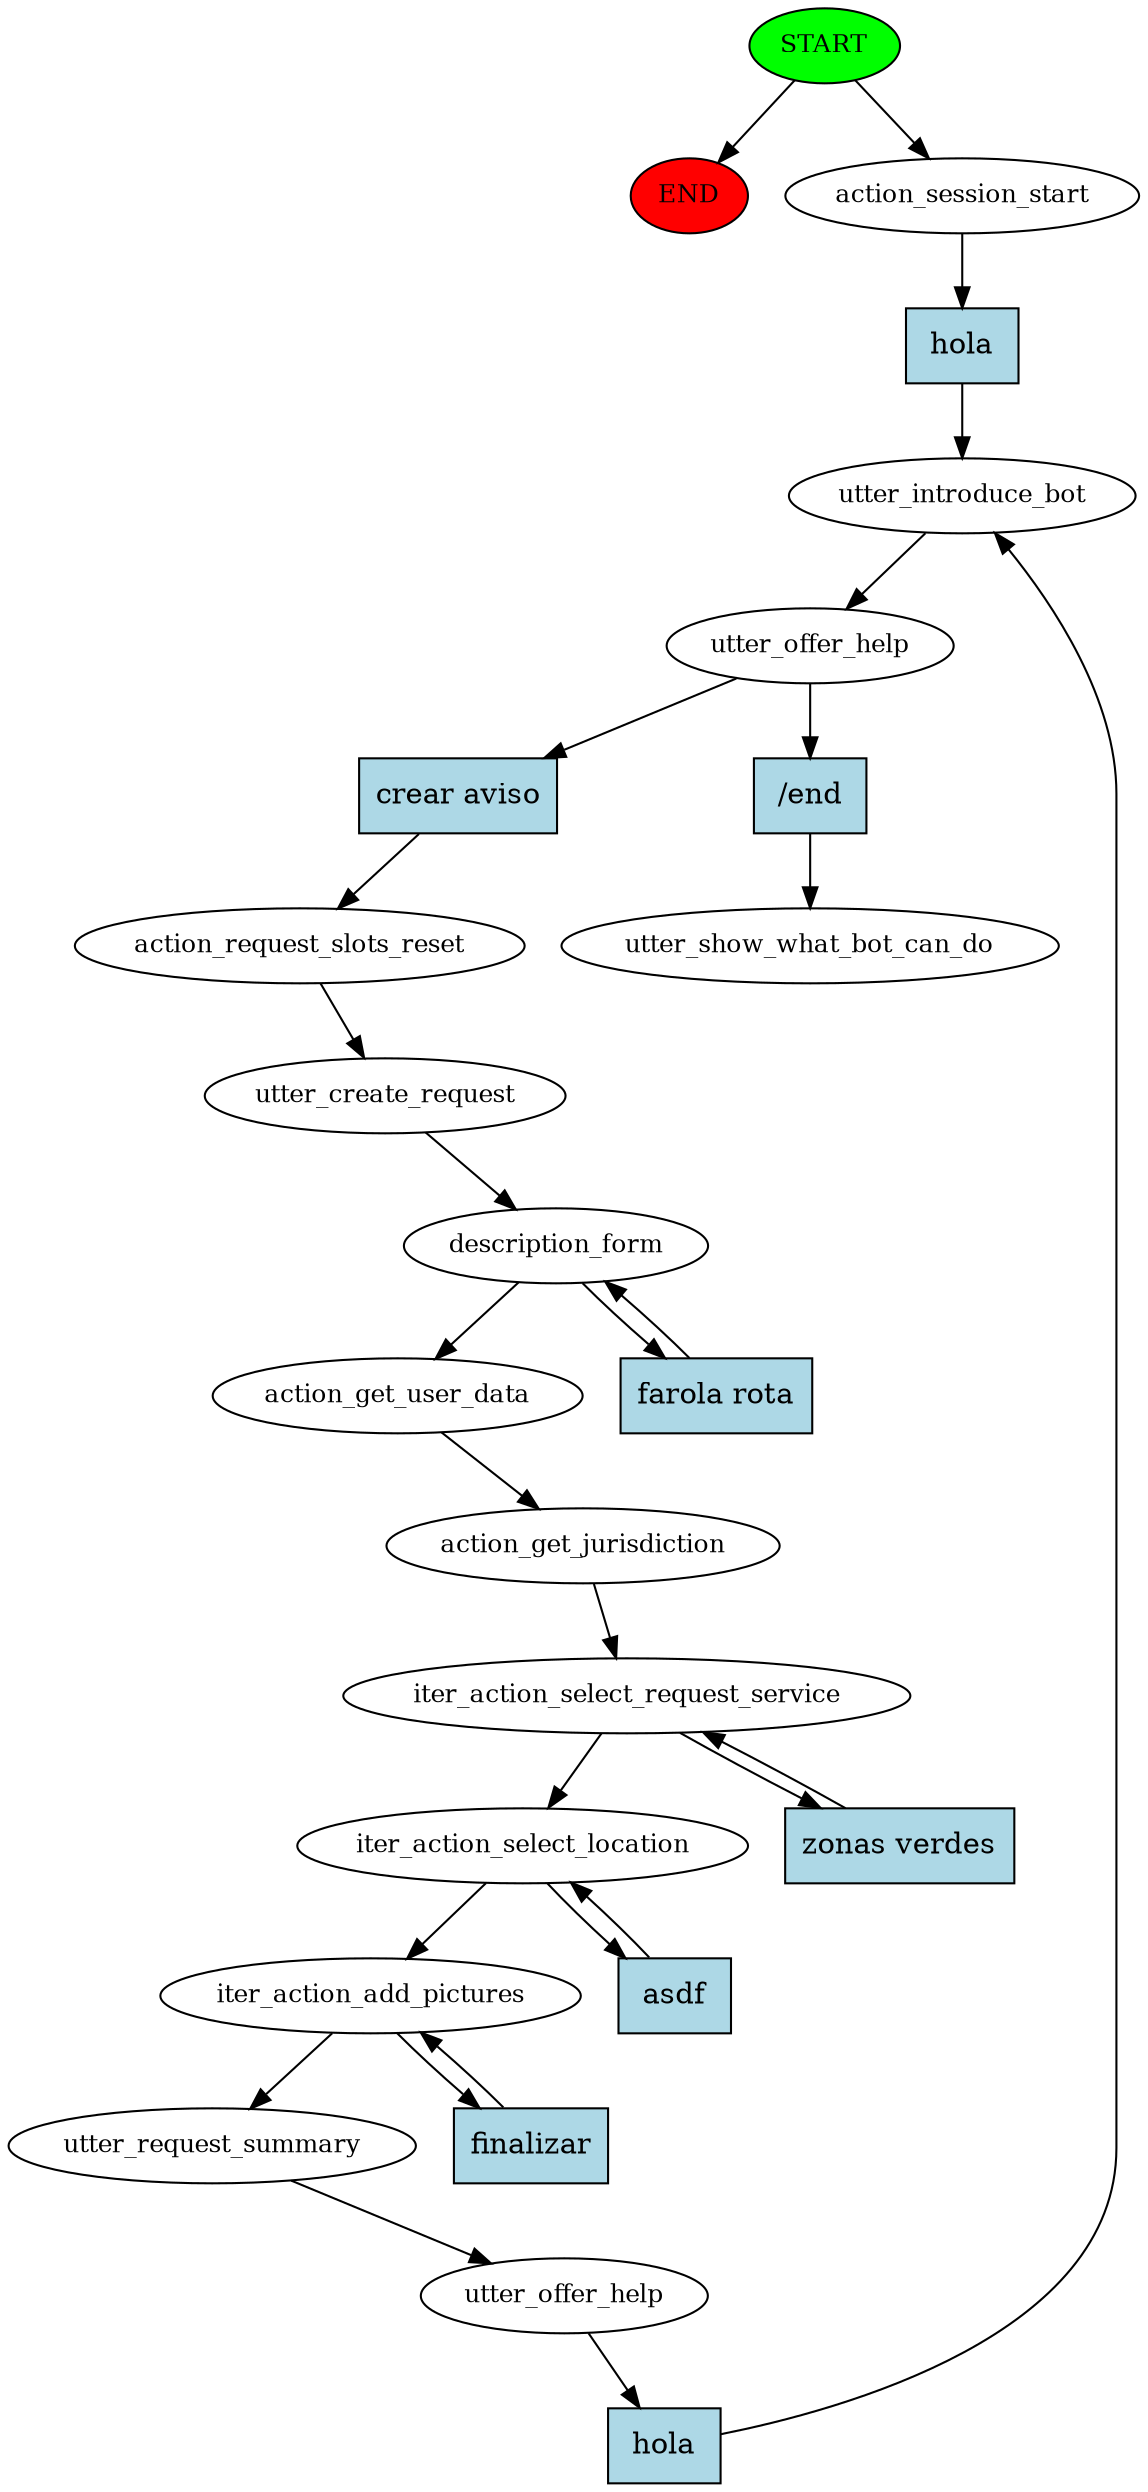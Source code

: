 digraph  {
0 [class="start active", fillcolor=green, fontsize=12, label=START, style=filled];
"-1" [class=end, fillcolor=red, fontsize=12, label=END, style=filled];
1 [class=active, fontsize=12, label=action_session_start];
2 [class=active, fontsize=12, label=utter_introduce_bot];
3 [class=active, fontsize=12, label=utter_offer_help];
4 [class=active, fontsize=12, label=action_request_slots_reset];
5 [class=active, fontsize=12, label=utter_create_request];
6 [class=active, fontsize=12, label=description_form];
8 [class=active, fontsize=12, label=action_get_user_data];
9 [class=active, fontsize=12, label=action_get_jurisdiction];
10 [class=active, fontsize=12, label=iter_action_select_request_service];
12 [class=active, fontsize=12, label=iter_action_select_location];
14 [class=active, fontsize=12, label=iter_action_add_pictures];
19 [class=active, fontsize=12, label=utter_request_summary];
20 [class=active, fontsize=12, label=utter_offer_help];
23 [class="dashed active", fontsize=12, label=utter_show_what_bot_can_do];
24 [class="intent active", fillcolor=lightblue, label=hola, shape=rect, style=filled];
25 [class="intent active", fillcolor=lightblue, label="crear aviso", shape=rect, style=filled];
26 [class="intent active", fillcolor=lightblue, label="/end", shape=rect, style=filled];
27 [class="intent active", fillcolor=lightblue, label="farola rota", shape=rect, style=filled];
28 [class="intent active", fillcolor=lightblue, label="zonas verdes", shape=rect, style=filled];
29 [class="intent active", fillcolor=lightblue, label=asdf, shape=rect, style=filled];
30 [class="intent active", fillcolor=lightblue, label=finalizar, shape=rect, style=filled];
31 [class="intent active", fillcolor=lightblue, label=hola, shape=rect, style=filled];
0 -> "-1"  [class="", key=NONE, label=""];
0 -> 1  [class=active, key=NONE, label=""];
1 -> 24  [class=active, key=0];
2 -> 3  [class=active, key=NONE, label=""];
3 -> 25  [class=active, key=0];
3 -> 26  [class=active, key=0];
4 -> 5  [class=active, key=NONE, label=""];
5 -> 6  [class=active, key=NONE, label=""];
6 -> 8  [class=active, key=NONE, label=""];
6 -> 27  [class=active, key=0];
8 -> 9  [class=active, key=NONE, label=""];
9 -> 10  [class=active, key=NONE, label=""];
10 -> 12  [class=active, key=NONE, label=""];
10 -> 28  [class=active, key=0];
12 -> 14  [class=active, key=NONE, label=""];
12 -> 29  [class=active, key=0];
14 -> 19  [class=active, key=NONE, label=""];
14 -> 30  [class=active, key=0];
19 -> 20  [class=active, key=NONE, label=""];
20 -> 31  [class=active, key=0];
24 -> 2  [class=active, key=0];
25 -> 4  [class=active, key=0];
26 -> 23  [class=active, key=0];
27 -> 6  [class=active, key=0];
28 -> 10  [class=active, key=0];
29 -> 12  [class=active, key=0];
30 -> 14  [class=active, key=0];
31 -> 2  [class=active, key=0];
}
